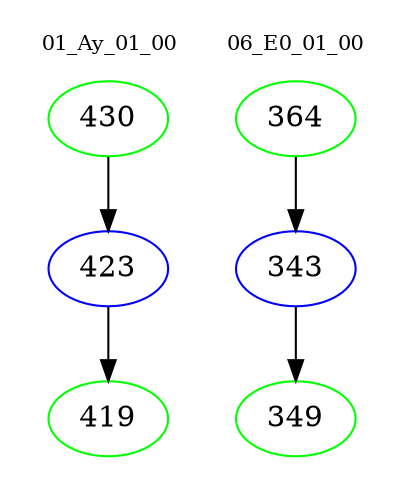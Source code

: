 digraph{
subgraph cluster_0 {
color = white
label = "01_Ay_01_00";
fontsize=10;
T0_430 [label="430", color="green"]
T0_430 -> T0_423 [color="black"]
T0_423 [label="423", color="blue"]
T0_423 -> T0_419 [color="black"]
T0_419 [label="419", color="green"]
}
subgraph cluster_1 {
color = white
label = "06_E0_01_00";
fontsize=10;
T1_364 [label="364", color="green"]
T1_364 -> T1_343 [color="black"]
T1_343 [label="343", color="blue"]
T1_343 -> T1_349 [color="black"]
T1_349 [label="349", color="green"]
}
}
